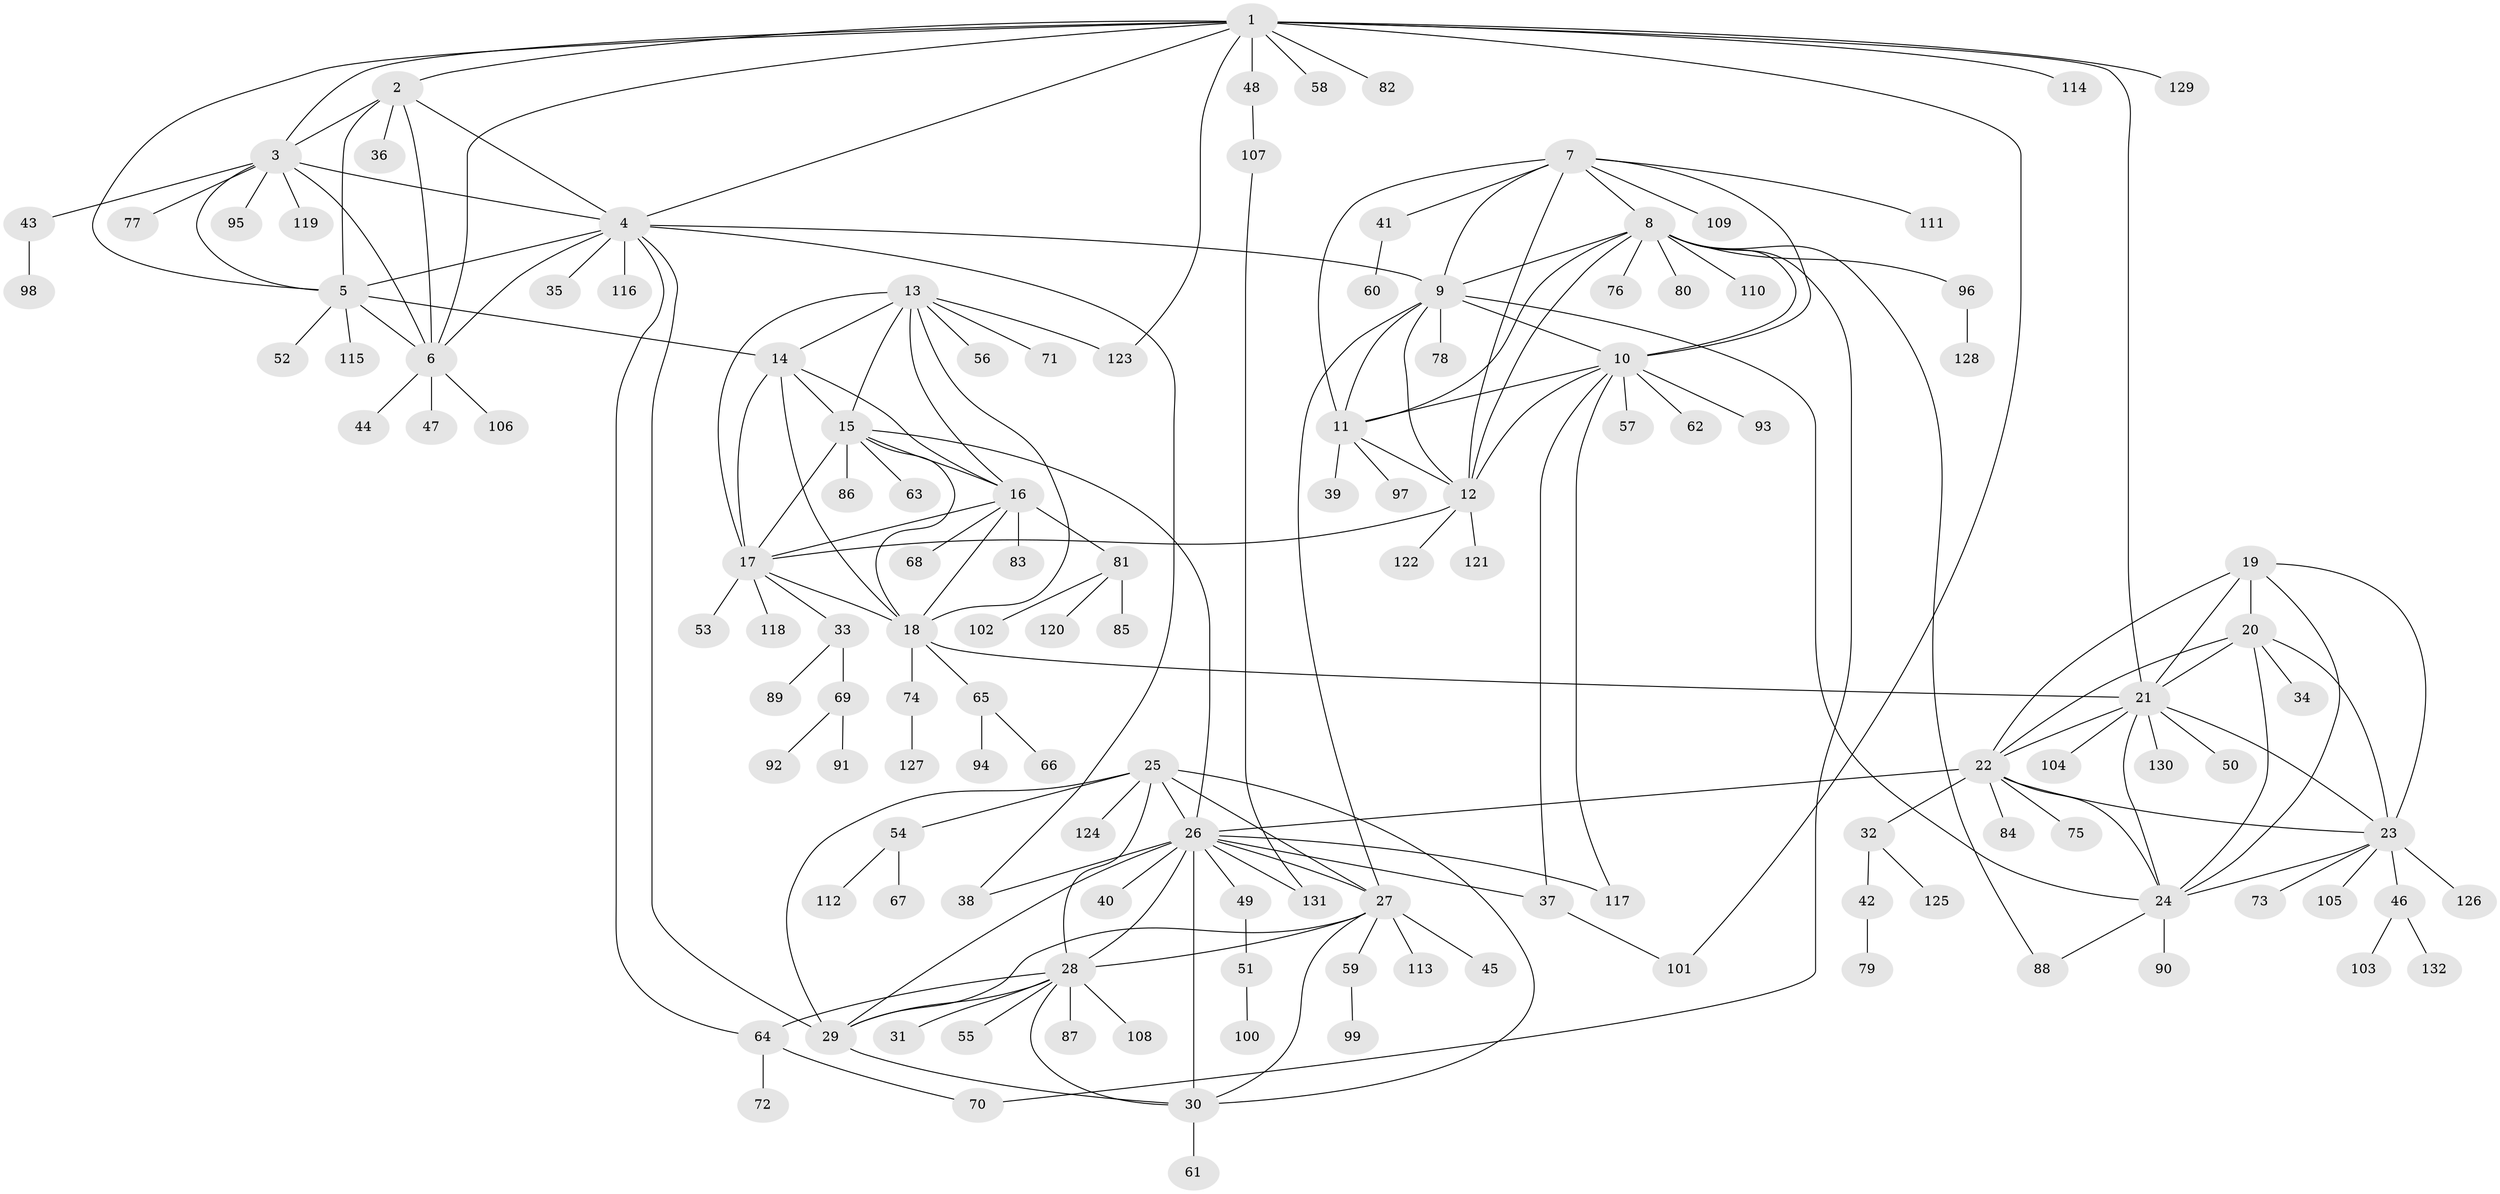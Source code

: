 // coarse degree distribution, {12: 0.02127659574468085, 5: 0.0425531914893617, 8: 0.07446808510638298, 10: 0.010638297872340425, 7: 0.09574468085106383, 9: 0.031914893617021274, 6: 0.0425531914893617, 2: 0.11702127659574468, 3: 0.07446808510638298, 1: 0.4787234042553192, 4: 0.010638297872340425}
// Generated by graph-tools (version 1.1) at 2025/52/03/04/25 22:52:09]
// undirected, 132 vertices, 196 edges
graph export_dot {
  node [color=gray90,style=filled];
  1;
  2;
  3;
  4;
  5;
  6;
  7;
  8;
  9;
  10;
  11;
  12;
  13;
  14;
  15;
  16;
  17;
  18;
  19;
  20;
  21;
  22;
  23;
  24;
  25;
  26;
  27;
  28;
  29;
  30;
  31;
  32;
  33;
  34;
  35;
  36;
  37;
  38;
  39;
  40;
  41;
  42;
  43;
  44;
  45;
  46;
  47;
  48;
  49;
  50;
  51;
  52;
  53;
  54;
  55;
  56;
  57;
  58;
  59;
  60;
  61;
  62;
  63;
  64;
  65;
  66;
  67;
  68;
  69;
  70;
  71;
  72;
  73;
  74;
  75;
  76;
  77;
  78;
  79;
  80;
  81;
  82;
  83;
  84;
  85;
  86;
  87;
  88;
  89;
  90;
  91;
  92;
  93;
  94;
  95;
  96;
  97;
  98;
  99;
  100;
  101;
  102;
  103;
  104;
  105;
  106;
  107;
  108;
  109;
  110;
  111;
  112;
  113;
  114;
  115;
  116;
  117;
  118;
  119;
  120;
  121;
  122;
  123;
  124;
  125;
  126;
  127;
  128;
  129;
  130;
  131;
  132;
  1 -- 2;
  1 -- 3;
  1 -- 4;
  1 -- 5;
  1 -- 6;
  1 -- 21;
  1 -- 48;
  1 -- 58;
  1 -- 82;
  1 -- 101;
  1 -- 114;
  1 -- 123;
  1 -- 129;
  2 -- 3;
  2 -- 4;
  2 -- 5;
  2 -- 6;
  2 -- 36;
  3 -- 4;
  3 -- 5;
  3 -- 6;
  3 -- 43;
  3 -- 77;
  3 -- 95;
  3 -- 119;
  4 -- 5;
  4 -- 6;
  4 -- 9;
  4 -- 29;
  4 -- 35;
  4 -- 38;
  4 -- 64;
  4 -- 116;
  5 -- 6;
  5 -- 14;
  5 -- 52;
  5 -- 115;
  6 -- 44;
  6 -- 47;
  6 -- 106;
  7 -- 8;
  7 -- 9;
  7 -- 10;
  7 -- 11;
  7 -- 12;
  7 -- 41;
  7 -- 109;
  7 -- 111;
  8 -- 9;
  8 -- 10;
  8 -- 11;
  8 -- 12;
  8 -- 70;
  8 -- 76;
  8 -- 80;
  8 -- 88;
  8 -- 96;
  8 -- 110;
  9 -- 10;
  9 -- 11;
  9 -- 12;
  9 -- 24;
  9 -- 27;
  9 -- 78;
  10 -- 11;
  10 -- 12;
  10 -- 37;
  10 -- 57;
  10 -- 62;
  10 -- 93;
  10 -- 117;
  11 -- 12;
  11 -- 39;
  11 -- 97;
  12 -- 17;
  12 -- 121;
  12 -- 122;
  13 -- 14;
  13 -- 15;
  13 -- 16;
  13 -- 17;
  13 -- 18;
  13 -- 56;
  13 -- 71;
  13 -- 123;
  14 -- 15;
  14 -- 16;
  14 -- 17;
  14 -- 18;
  15 -- 16;
  15 -- 17;
  15 -- 18;
  15 -- 26;
  15 -- 63;
  15 -- 86;
  16 -- 17;
  16 -- 18;
  16 -- 68;
  16 -- 81;
  16 -- 83;
  17 -- 18;
  17 -- 33;
  17 -- 53;
  17 -- 118;
  18 -- 21;
  18 -- 65;
  18 -- 74;
  19 -- 20;
  19 -- 21;
  19 -- 22;
  19 -- 23;
  19 -- 24;
  20 -- 21;
  20 -- 22;
  20 -- 23;
  20 -- 24;
  20 -- 34;
  21 -- 22;
  21 -- 23;
  21 -- 24;
  21 -- 50;
  21 -- 104;
  21 -- 130;
  22 -- 23;
  22 -- 24;
  22 -- 26;
  22 -- 32;
  22 -- 75;
  22 -- 84;
  23 -- 24;
  23 -- 46;
  23 -- 73;
  23 -- 105;
  23 -- 126;
  24 -- 88;
  24 -- 90;
  25 -- 26;
  25 -- 27;
  25 -- 28;
  25 -- 29;
  25 -- 30;
  25 -- 54;
  25 -- 124;
  26 -- 27;
  26 -- 28;
  26 -- 29;
  26 -- 30;
  26 -- 37;
  26 -- 38;
  26 -- 40;
  26 -- 49;
  26 -- 117;
  26 -- 131;
  27 -- 28;
  27 -- 29;
  27 -- 30;
  27 -- 45;
  27 -- 59;
  27 -- 113;
  28 -- 29;
  28 -- 30;
  28 -- 31;
  28 -- 55;
  28 -- 64;
  28 -- 87;
  28 -- 108;
  29 -- 30;
  30 -- 61;
  32 -- 42;
  32 -- 125;
  33 -- 69;
  33 -- 89;
  37 -- 101;
  41 -- 60;
  42 -- 79;
  43 -- 98;
  46 -- 103;
  46 -- 132;
  48 -- 107;
  49 -- 51;
  51 -- 100;
  54 -- 67;
  54 -- 112;
  59 -- 99;
  64 -- 70;
  64 -- 72;
  65 -- 66;
  65 -- 94;
  69 -- 91;
  69 -- 92;
  74 -- 127;
  81 -- 85;
  81 -- 102;
  81 -- 120;
  96 -- 128;
  107 -- 131;
}
